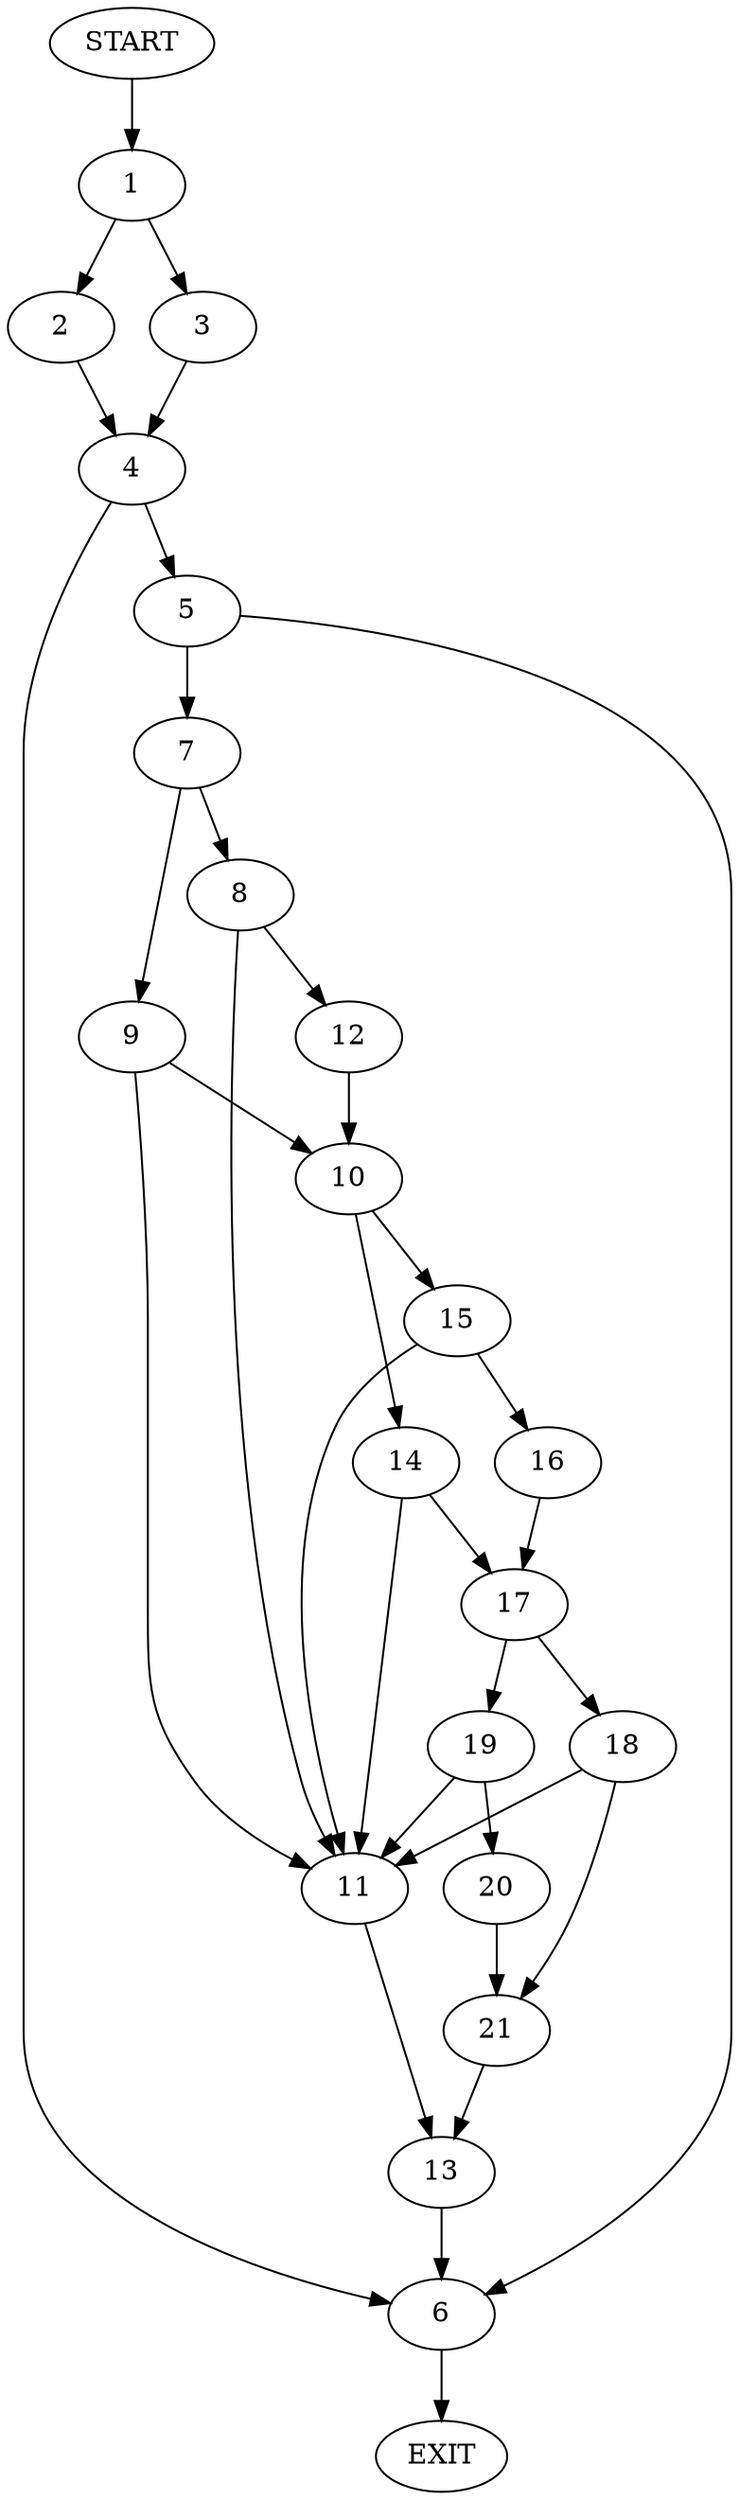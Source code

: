 digraph {
0 [label="START"]
22 [label="EXIT"]
0 -> 1
1 -> 2
1 -> 3
2 -> 4
3 -> 4
4 -> 5
4 -> 6
5 -> 7
5 -> 6
6 -> 22
7 -> 8
7 -> 9
9 -> 10
9 -> 11
8 -> 12
8 -> 11
12 -> 10
11 -> 13
10 -> 14
10 -> 15
15 -> 16
15 -> 11
14 -> 17
14 -> 11
16 -> 17
17 -> 18
17 -> 19
19 -> 11
19 -> 20
18 -> 21
18 -> 11
20 -> 21
21 -> 13
13 -> 6
}
